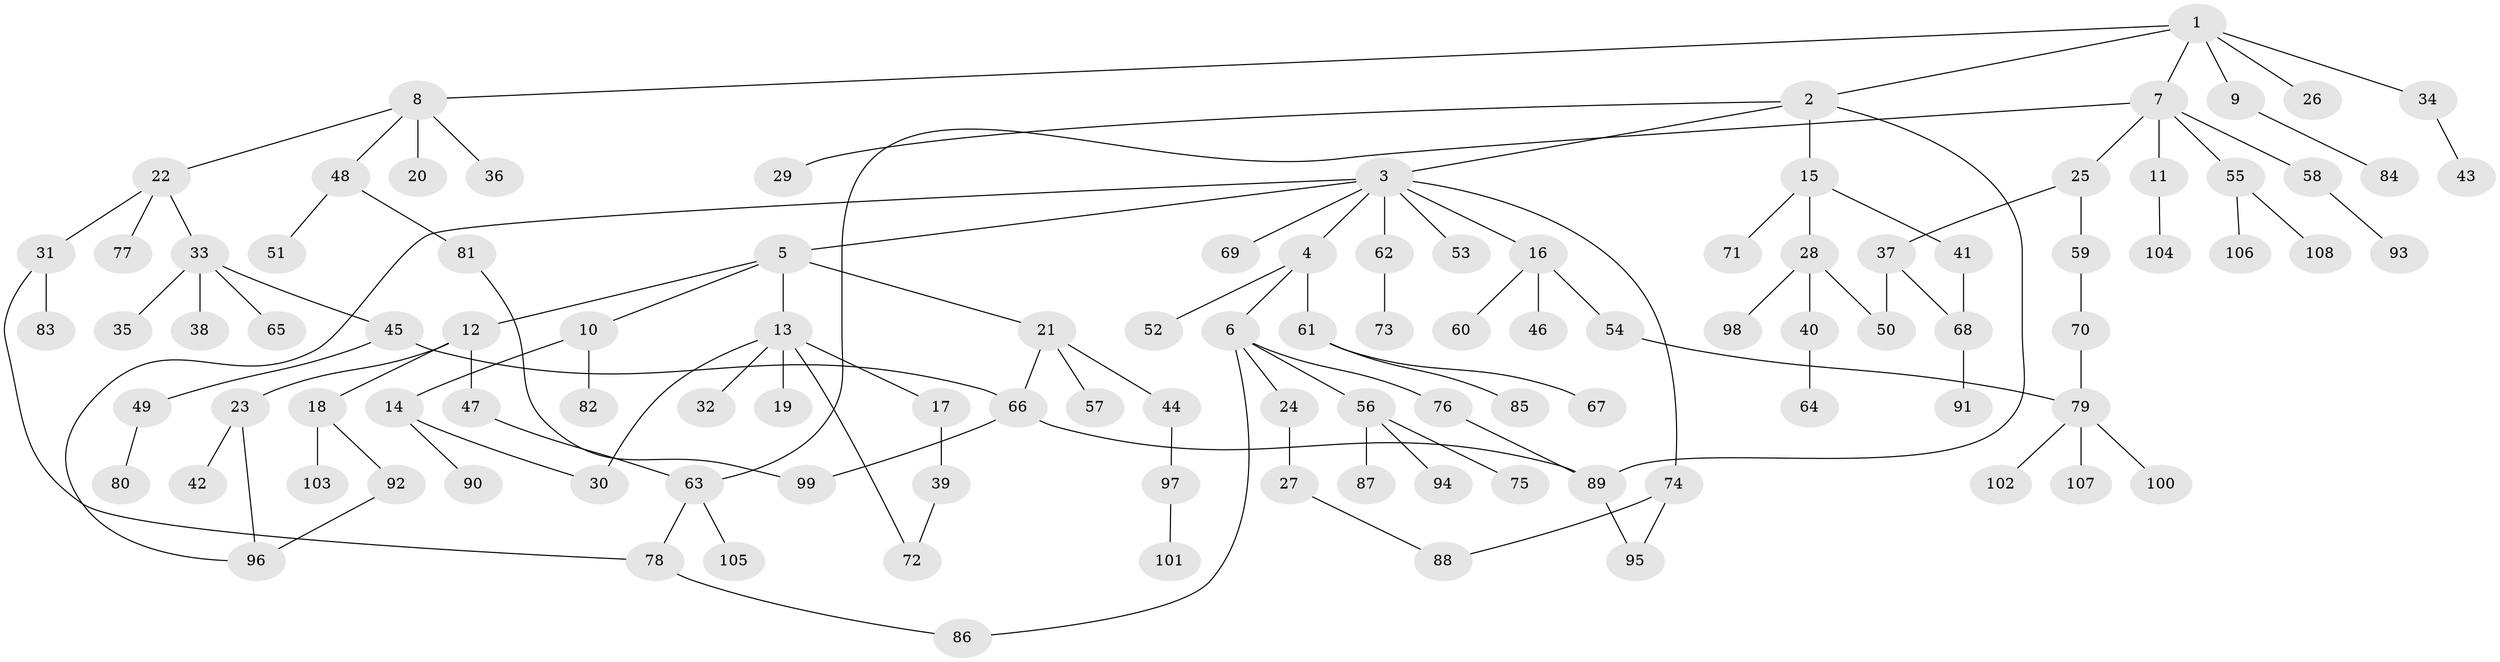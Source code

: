 // Generated by graph-tools (version 1.1) at 2025/41/03/09/25 04:41:59]
// undirected, 108 vertices, 123 edges
graph export_dot {
graph [start="1"]
  node [color=gray90,style=filled];
  1;
  2;
  3;
  4;
  5;
  6;
  7;
  8;
  9;
  10;
  11;
  12;
  13;
  14;
  15;
  16;
  17;
  18;
  19;
  20;
  21;
  22;
  23;
  24;
  25;
  26;
  27;
  28;
  29;
  30;
  31;
  32;
  33;
  34;
  35;
  36;
  37;
  38;
  39;
  40;
  41;
  42;
  43;
  44;
  45;
  46;
  47;
  48;
  49;
  50;
  51;
  52;
  53;
  54;
  55;
  56;
  57;
  58;
  59;
  60;
  61;
  62;
  63;
  64;
  65;
  66;
  67;
  68;
  69;
  70;
  71;
  72;
  73;
  74;
  75;
  76;
  77;
  78;
  79;
  80;
  81;
  82;
  83;
  84;
  85;
  86;
  87;
  88;
  89;
  90;
  91;
  92;
  93;
  94;
  95;
  96;
  97;
  98;
  99;
  100;
  101;
  102;
  103;
  104;
  105;
  106;
  107;
  108;
  1 -- 2;
  1 -- 7;
  1 -- 8;
  1 -- 9;
  1 -- 26;
  1 -- 34;
  2 -- 3;
  2 -- 15;
  2 -- 29;
  2 -- 89;
  3 -- 4;
  3 -- 5;
  3 -- 16;
  3 -- 53;
  3 -- 62;
  3 -- 69;
  3 -- 74;
  3 -- 96;
  4 -- 6;
  4 -- 52;
  4 -- 61;
  5 -- 10;
  5 -- 12;
  5 -- 13;
  5 -- 21;
  6 -- 24;
  6 -- 56;
  6 -- 76;
  6 -- 86;
  7 -- 11;
  7 -- 25;
  7 -- 55;
  7 -- 58;
  7 -- 63;
  8 -- 20;
  8 -- 22;
  8 -- 36;
  8 -- 48;
  9 -- 84;
  10 -- 14;
  10 -- 82;
  11 -- 104;
  12 -- 18;
  12 -- 23;
  12 -- 47;
  13 -- 17;
  13 -- 19;
  13 -- 32;
  13 -- 30;
  13 -- 72;
  14 -- 30;
  14 -- 90;
  15 -- 28;
  15 -- 41;
  15 -- 71;
  16 -- 46;
  16 -- 54;
  16 -- 60;
  17 -- 39;
  18 -- 92;
  18 -- 103;
  21 -- 44;
  21 -- 57;
  21 -- 66;
  22 -- 31;
  22 -- 33;
  22 -- 77;
  23 -- 42;
  23 -- 96;
  24 -- 27;
  25 -- 37;
  25 -- 59;
  27 -- 88;
  28 -- 40;
  28 -- 98;
  28 -- 50;
  31 -- 83;
  31 -- 78;
  33 -- 35;
  33 -- 38;
  33 -- 45;
  33 -- 65;
  34 -- 43;
  37 -- 50;
  37 -- 68;
  39 -- 72;
  40 -- 64;
  41 -- 68;
  44 -- 97;
  45 -- 49;
  45 -- 66;
  47 -- 63;
  48 -- 51;
  48 -- 81;
  49 -- 80;
  54 -- 79;
  55 -- 106;
  55 -- 108;
  56 -- 75;
  56 -- 87;
  56 -- 94;
  58 -- 93;
  59 -- 70;
  61 -- 67;
  61 -- 85;
  62 -- 73;
  63 -- 78;
  63 -- 105;
  66 -- 99;
  66 -- 89;
  68 -- 91;
  70 -- 79;
  74 -- 95;
  74 -- 88;
  76 -- 89;
  78 -- 86;
  79 -- 100;
  79 -- 102;
  79 -- 107;
  81 -- 99;
  89 -- 95;
  92 -- 96;
  97 -- 101;
}
